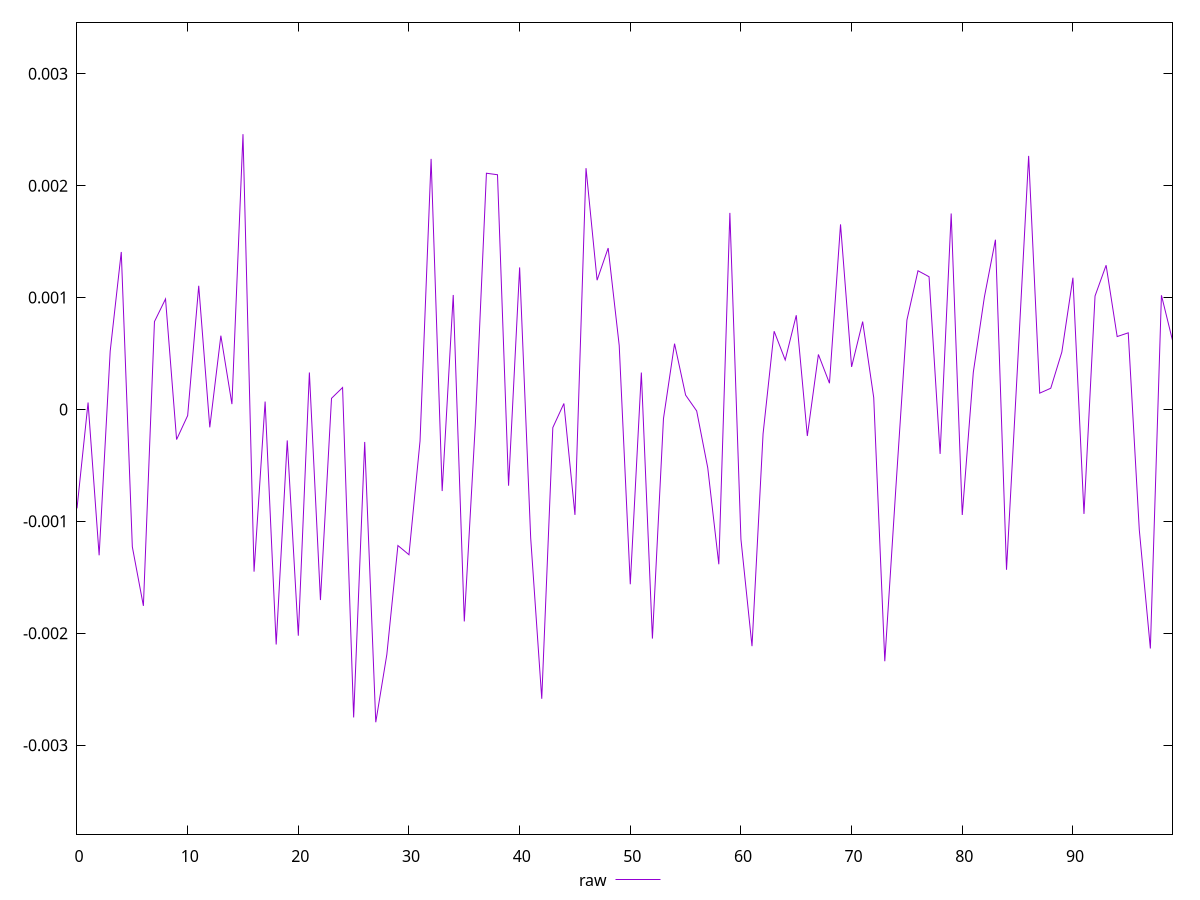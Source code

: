 reset

$raw <<EOF
0 -0.00088385547632189
1 0.0000622249177725211
2 -0.0013032101899979253
3 0.0005207567828180895
4 0.0014077659760417804
5 -0.0012274102700874983
6 -0.0017551745066994046
7 0.0007854046073442131
8 0.0009878712409224805
9 -0.00026872908238317504
10 -0.00005453594408672546
11 0.0011055253475242277
12 -0.00015962481121010503
13 0.0006598579796219889
14 0.0000479872746829613
15 0.0024605922854847246
16 -0.0014496188361465528
17 0.00007061662888932178
18 -0.002100856047530949
19 -0.0002765774967223039
20 -0.0020217594514772854
21 0.00033070743526159436
22 -0.0017032605482431348
23 0.00009970227953707504
24 0.0001962471310412906
25 -0.002752579507325246
26 -0.0002901793424820892
27 -0.0027954079311180145
28 -0.002189734671149275
29 -0.0012160499198128648
30 -0.0012983763182881892
31 -0.0002814535967646725
32 0.0022398045515705694
33 -0.0007292124752429551
34 0.0010233610606640048
35 -0.0018945044637841701
36 -0.00012589395056691877
37 0.0021116176961078607
38 0.0020981137531153765
39 -0.0006814621234937179
40 0.0012699821230500142
41 -0.0011492884375623547
42 -0.0025854811071911797
43 -0.00016186625920019127
44 0.00005351497498411739
45 -0.0009423249389309562
46 0.002156770329969484
47 0.001155445580032829
48 0.0014428463630554661
49 0.0005714323925931014
50 -0.0015622732068957352
51 0.00033017296183785046
52 -0.002047843408188525
53 -0.00008105137306285842
54 0.0005882986507916294
55 0.0001285752358678241
56 -0.000013019838880805324
57 -0.000521188041051921
58 -0.0013834058884981076
59 0.0017570295574101031
60 -0.0011595998148270542
61 -0.002115473366243893
62 -0.00021737252332179933
63 0.000699361629145756
64 0.0004424073304117948
65 0.0008421791594737265
66 -0.00023677519415434
67 0.0004916297081622634
68 0.00023455817212258094
69 0.0016544553808424867
70 0.0003805456542309224
71 0.0007856665198715376
72 0.00010552590934731712
73 -0.002249946197186915
74 -0.0007011436207453764
75 0.0007991810883665879
76 0.0012399645121400238
77 0.0011863758937566244
78 -0.0003968424374816959
79 0.0017516983843218399
80 -0.000942655632939453
81 0.0003328556462742119
82 0.0010050621385944585
83 0.00151733225151856
84 -0.0014329394206594333
85 0.0003933570326009045
86 0.002266750883170892
87 0.0001460381129681299
88 0.00019016941684891624
89 0.0005134241436744979
90 0.0011775847483711183
91 -0.0009335069096885612
92 0.0010143123862741104
93 0.0012892630901344343
94 0.0006517547579307608
95 0.0006851788504364153
96 -0.0010768341751524358
97 -0.002136387684184017
98 0.0010209022793842587
99 0.0006180069753785123
EOF

set key outside below
set xrange [0:99]
set yrange [-0.0037954079311180145:0.0034605922854847246]
set trange [-0.0037954079311180145:0.0034605922854847246]
set terminal svg size 640, 500 enhanced background rgb 'white'
set output "report_00017_2021-02-10T15-08-03.406Z/meta/pScore-difference/samples/pages+cached+noadtech/raw/values.svg"

plot $raw title "raw" with line

reset
